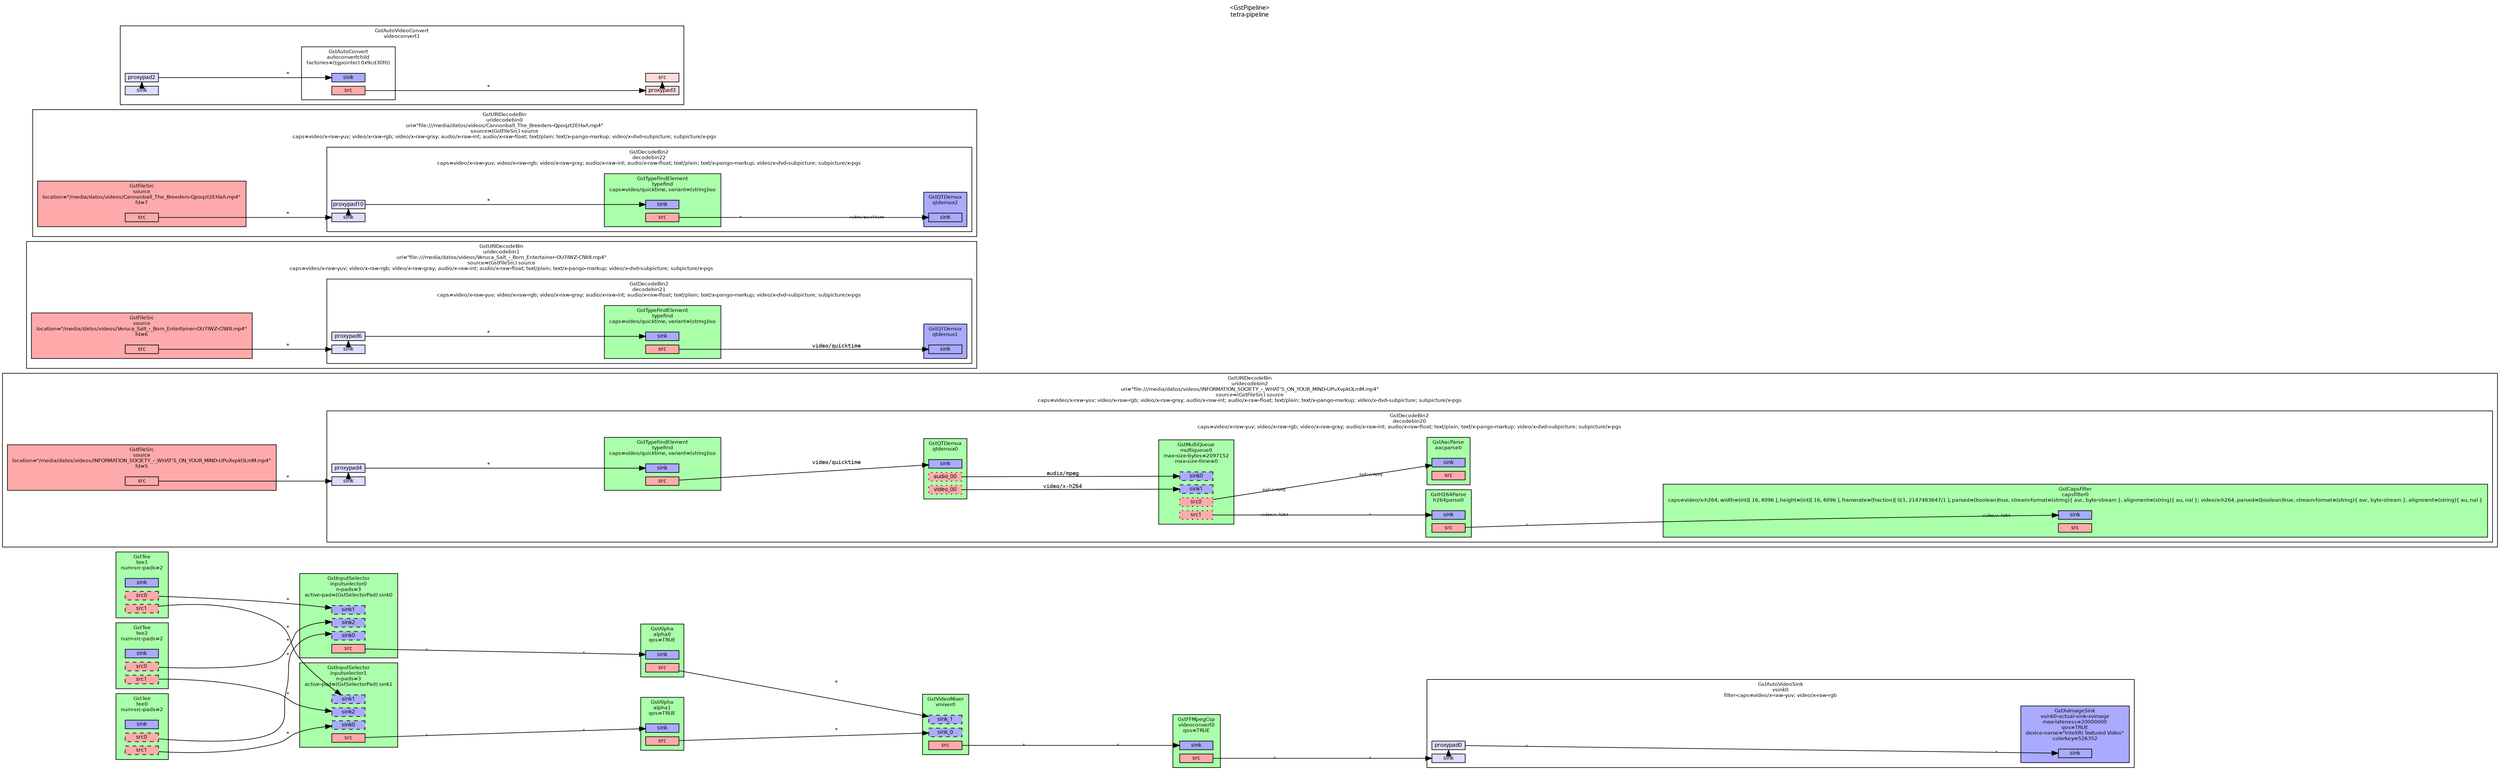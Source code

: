 digraph pipeline {
  rankdir=LR;
  fontname="sans";
  fontsize="10";
  labelloc=t;
  nodesep=.1;
  ranksep=.2;
  label="<GstPipeline>\ntetra-pipeline";
  node [style=filled, shape=box, fontsize="9", fontname="sans", margin="0.0,0.0"];
  edge [labelfontsize="6", fontsize="9", fontname="monospace"];

  subgraph cluster_tee2_0x9cb4178 {
    fontname="Bitstream Vera Sans";
    fontsize="8";
    style=filled;
    color=black;

    label="GstTee\ntee2\nnum-src-pads=2";
    tee2_0x9cb4178_sink_0x9ca1640 [color=black, fillcolor="#aaaaff", label="sink", height="0.2", style="filled,solid"];
    tee2_0x9cb4178_src1_0x9cb7010 [color=black, fillcolor="#ffaaaa", label="src1", height="0.2", style="filled,dashed"];
    tee2_0x9cb4178_src0_0x9ca1708 [color=black, fillcolor="#ffaaaa", label="src0", height="0.2", style="filled,dashed"];
    fillcolor="#aaffaa";
  }

  tee2_0x9cb4178_src1_0x9cb7010 -> inputselector1_0x9c891b8_sink2_0x9cb5698 [label="*"]
  tee2_0x9cb4178_src0_0x9ca1708 -> inputselector0_0x9c890b8_sink2_0x9cb5558 [label="*"]
  subgraph cluster_uridecodebin2_0x9cb32a8 {
    fontname="Bitstream Vera Sans";
    fontsize="8";
    style=filled;
    color=black;

    label="GstURIDecodeBin\nuridecodebin2\nuri=\"file:///media/datos/videos/INFORMATION_SOCIETY_-_WHAT'S_ON_YOUR_MIND-UPuXvpkOLmM.mp4\"\nsource=(GstFileSrc) source\ncaps=video/x-raw-yuv; video/x-raw-rgb; video/x-raw-gray; audio/x-raw-int; audio/x-raw-float; text/plain; text/x-pango-markup; video/x-dvd-subpicture; subpicture/x-pgs";
    fillcolor="#ffffff";
    subgraph cluster_decodebin20_0x9cb57d8 {
      fontname="Bitstream Vera Sans";
      fontsize="8";
      style=filled;
      color=black;

      label="GstDecodeBin2\ndecodebin20\ncaps=video/x-raw-yuv; video/x-raw-rgb; video/x-raw-gray; audio/x-raw-int; audio/x-raw-float; text/plain; text/x-pango-markup; video/x-dvd-subpicture; subpicture/x-pgs";
      _proxypad4_0x9c8cb58 [color=black, fillcolor="#ddddff", label="proxypad4", height="0.2", style="filled,solid"];
    decodebin20_0x9cb57d8_sink_0x9c8bf00 -> _proxypad4_0x9c8cb58 [style=dashed, minlen=0]
      decodebin20_0x9cb57d8_sink_0x9c8bf00 [color=black, fillcolor="#ddddff", label="sink", height="0.2", style="filled,solid"];
      fillcolor="#ffffff";
      subgraph cluster_capsfilter0_0xb5516088 {
        fontname="Bitstream Vera Sans";
        fontsize="8";
        style=filled;
        color=black;

        label="GstCapsFilter\ncapsfilter0\ncaps=video/x-h264, width=(int)[ 16, 4096 ], height=(int)[ 16, 4096 ], framerate=(fraction)[ 0/1, 2147483647/1 ], parsed=(boolean)true, stream-format=(string){ avc, byte-stream }, alignment=(string){ au, nal }; video/x-h264, parsed=(boolean)true, stream-format=(string){ avc, byte-stream }, alignment=(string){ au, nal }";
        capsfilter0_0xb5516088_sink_0xb5512010 [color=black, fillcolor="#aaaaff", label="sink", height="0.2", style="filled,solid"];
        capsfilter0_0xb5516088_src_0xb55120d8 [color=black, fillcolor="#ffaaaa", label="src", height="0.2", style="filled,solid"];
        fillcolor="#aaffaa";
      }

      subgraph cluster_h264parse0_0xb5511060 {
        fontname="Bitstream Vera Sans";
        fontsize="8";
        style=filled;
        color=black;

        label="GstH264Parse\nh264parse0";
        h264parse0_0xb5511060_sink_0x9d15640 [color=black, fillcolor="#aaaaff", label="sink", height="0.2", style="filled,solid"];
        h264parse0_0xb5511060_src_0x9d15708 [color=black, fillcolor="#ffaaaa", label="src", height="0.2", style="filled,solid"];
        fillcolor="#aaffaa";
      }

      h264parse0_0xb5511060_src_0x9d15708 -> capsfilter0_0xb5516088_sink_0xb5512010 [labeldistance="10", labelangle="0", label="                                                  ", headlabel="video/x-h264", taillabel="*"]
      subgraph cluster_aacparse0_0xb550c150 {
        fontname="Bitstream Vera Sans";
        fontsize="8";
        style=filled;
        color=black;

        label="GstAacParse\naacparse0";
        aacparse0_0xb550c150_sink_0x9cd83f0 [color=black, fillcolor="#aaaaff", label="sink", height="0.2", style="filled,solid"];
        aacparse0_0xb550c150_src_0x9cd84b8 [color=black, fillcolor="#ffaaaa", label="src", height="0.2", style="filled,solid"];
        fillcolor="#aaffaa";
      }

      subgraph cluster_multiqueue0_0x9cb1460 {
        fontname="Bitstream Vera Sans";
        fontsize="8";
        style=filled;
        color=black;

        label="GstMultiQueue\nmultiqueue0\nmax-size-bytes=2097152\nmax-size-time=0";
        multiqueue0_0x9cb1460_sink1_0x9cd8648 [color=black, fillcolor="#aaaaff", label="sink1", height="0.2", style="filled,dashed"];
        multiqueue0_0x9cb1460_sink0_0x9cd8260 [color=black, fillcolor="#aaaaff", label="sink0", height="0.2", style="filled,dashed"];
        multiqueue0_0x9cb1460_src1_0x9cd8710 [color=black, fillcolor="#ffaaaa", label="src1", height="0.2", style="filled,dotted"];
        multiqueue0_0x9cb1460_src0_0x9cd8328 [color=black, fillcolor="#ffaaaa", label="src0", height="0.2", style="filled,dotted"];
        fillcolor="#aaffaa";
      }

      multiqueue0_0x9cb1460_src1_0x9cd8710 -> h264parse0_0xb5511060_sink_0x9d15640 [labeldistance="10", labelangle="0", label="                                                  ", headlabel="*", taillabel="video/x-h264"]
      multiqueue0_0x9cb1460_src0_0x9cd8328 -> aacparse0_0xb550c150_sink_0x9cd83f0 [labeldistance="10", labelangle="0", label="                                                  ", headlabel="audio/mpeg", taillabel="audio/mpeg"]
      subgraph cluster_qtdemux0_0x9d0e080 {
        fontname="Bitstream Vera Sans";
        fontsize="8";
        style=filled;
        color=black;

        label="GstQTDemux\nqtdemux0";
        qtdemux0_0x9d0e080_sink_0x9cb74c0 [color=black, fillcolor="#aaaaff", label="sink", height="0.2", style="filled,solid"];
        qtdemux0_0x9d0e080_video_00_0x9cd8580 [color=black, fillcolor="#ffaaaa", label="video_00", height="0.2", style="filled,dotted"];
        qtdemux0_0x9d0e080_audio_00_0x9cd8198 [color=black, fillcolor="#ffaaaa", label="audio_00", height="0.2", style="filled,dotted"];
        fillcolor="#aaffaa";
      }

      qtdemux0_0x9d0e080_video_00_0x9cd8580 -> multiqueue0_0x9cb1460_sink1_0x9cd8648 [label="video/x-h264"]
      qtdemux0_0x9d0e080_audio_00_0x9cd8198 -> multiqueue0_0x9cb1460_sink0_0x9cd8260 [label="audio/mpeg"]
      subgraph cluster_typefind_0x9cd4800 {
        fontname="Bitstream Vera Sans";
        fontsize="8";
        style=filled;
        color=black;

        label="GstTypeFindElement\ntypefind\ncaps=video/quicktime, variant=(string)iso";
        typefind_0x9cd4800_sink_0x9cb7330 [color=black, fillcolor="#aaaaff", label="sink", height="0.2", style="filled,solid"];
        typefind_0x9cd4800_src_0x9cb73f8 [color=black, fillcolor="#ffaaaa", label="src", height="0.2", style="filled,solid"];
        fillcolor="#aaffaa";
      }

      typefind_0x9cd4800_src_0x9cb73f8 -> qtdemux0_0x9d0e080_sink_0x9cb74c0 [label="video/quicktime"]
      _proxypad4_0x9c8cb58 -> typefind_0x9cd4800_sink_0x9cb7330 [label="*"]
    }

    subgraph cluster_source_0x9cd6010 {
      fontname="Bitstream Vera Sans";
      fontsize="8";
      style=filled;
      color=black;

      label="GstFileSrc\nsource\nlocation=\"/media/datos/videos/INFORMATION_SOCIETY_-_WHAT'S_ON_YOUR_MIND-UPuXvpkOLmM.mp4\"\nfd=5";
      source_0x9cd6010_src_0x9c8a1a0 [color=black, fillcolor="#ffaaaa", label="src", height="0.2", style="filled,solid"];
      fillcolor="#ffaaaa";
    }

    source_0x9cd6010_src_0x9c8a1a0 -> decodebin20_0x9cb57d8_sink_0x9c8bf00 [label="*"]
  }

  subgraph cluster_tee1_0x9cb40c8 {
    fontname="Bitstream Vera Sans";
    fontsize="8";
    style=filled;
    color=black;

    label="GstTee\ntee1\nnum-src-pads=2";
    tee1_0x9cb40c8_sink_0x9ca13e8 [color=black, fillcolor="#aaaaff", label="sink", height="0.2", style="filled,solid"];
    tee1_0x9cb40c8_src1_0x9ca1578 [color=black, fillcolor="#ffaaaa", label="src1", height="0.2", style="filled,dashed"];
    tee1_0x9cb40c8_src0_0x9ca14b0 [color=black, fillcolor="#ffaaaa", label="src0", height="0.2", style="filled,dashed"];
    fillcolor="#aaffaa";
  }

  tee1_0x9cb40c8_src1_0x9ca1578 -> inputselector1_0x9c891b8_sink1_0x9cb5418 [label="*"]
  tee1_0x9cb40c8_src0_0x9ca14b0 -> inputselector0_0x9c890b8_sink1_0x9cb52d8 [label="*"]
  subgraph cluster_uridecodebin1_0x9cb3158 {
    fontname="Bitstream Vera Sans";
    fontsize="8";
    style=filled;
    color=black;

    label="GstURIDecodeBin\nuridecodebin1\nuri=\"file:///media/datos/videos/Veruca_Salt_-_Born_Entertainer-OU7IWZ-ClW8.mp4\"\nsource=(GstFileSrc) source\ncaps=video/x-raw-yuv; video/x-raw-rgb; video/x-raw-gray; audio/x-raw-int; audio/x-raw-float; text/plain; text/x-pango-markup; video/x-dvd-subpicture; subpicture/x-pgs";
    fillcolor="#ffffff";
    subgraph cluster_decodebin21_0x9cb5918 {
      fontname="Bitstream Vera Sans";
      fontsize="8";
      style=filled;
      color=black;

      label="GstDecodeBin2\ndecodebin21\ncaps=video/x-raw-yuv; video/x-raw-rgb; video/x-raw-gray; audio/x-raw-int; audio/x-raw-float; text/plain; text/x-pango-markup; video/x-dvd-subpicture; subpicture/x-pgs";
      _proxypad6_0x9c8ccf8 [color=black, fillcolor="#ddddff", label="proxypad6", height="0.2", style="filled,solid"];
    decodebin21_0x9cb5918_sink_0x9cb1000 -> _proxypad6_0x9c8ccf8 [style=dashed, minlen=0]
      decodebin21_0x9cb5918_sink_0x9cb1000 [color=black, fillcolor="#ddddff", label="sink", height="0.2", style="filled,solid"];
      fillcolor="#ffffff";
      subgraph cluster_qtdemux1_0x9d0e230 {
        fontname="Bitstream Vera Sans";
        fontsize="8";
        style=filled;
        color=black;

        label="GstQTDemux\nqtdemux1";
        qtdemux1_0x9d0e230_sink_0x9cd8008 [color=black, fillcolor="#aaaaff", label="sink", height="0.2", style="filled,solid"];
        fillcolor="#aaaaff";
      }

      subgraph cluster_typefind_0x9cd48a8 {
        fontname="Bitstream Vera Sans";
        fontsize="8";
        style=filled;
        color=black;

        label="GstTypeFindElement\ntypefind\ncaps=video/quicktime, variant=(string)iso";
        typefind_0x9cd48a8_sink_0x9cb7650 [color=black, fillcolor="#aaaaff", label="sink", height="0.2", style="filled,solid"];
        typefind_0x9cd48a8_src_0x9cb7718 [color=black, fillcolor="#ffaaaa", label="src", height="0.2", style="filled,solid"];
        fillcolor="#aaffaa";
      }

      typefind_0x9cd48a8_src_0x9cb7718 -> qtdemux1_0x9d0e230_sink_0x9cd8008 [label="video/quicktime"]
      _proxypad6_0x9c8ccf8 -> typefind_0x9cd48a8_sink_0x9cb7650 [label="*"]
    }

    subgraph cluster_source_0x9cd6218 {
      fontname="Bitstream Vera Sans";
      fontsize="8";
      style=filled;
      color=black;

      label="GstFileSrc\nsource\nlocation=\"/media/datos/videos/Veruca_Salt_-_Born_Entertainer-OU7IWZ-ClW8.mp4\"\nfd=6";
      source_0x9cd6218_src_0x9cb7588 [color=black, fillcolor="#ffaaaa", label="src", height="0.2", style="filled,solid"];
      fillcolor="#ffaaaa";
    }

    source_0x9cd6218_src_0x9cb7588 -> decodebin21_0x9cb5918_sink_0x9cb1000 [label="*"]
  }

  subgraph cluster_tee0_0x9cb4018 {
    fontname="Bitstream Vera Sans";
    fontsize="8";
    style=filled;
    color=black;

    label="GstTee\ntee0\nnum-src-pads=2";
    tee0_0x9cb4018_sink_0x9ca1190 [color=black, fillcolor="#aaaaff", label="sink", height="0.2", style="filled,solid"];
    tee0_0x9cb4018_src1_0x9ca1320 [color=black, fillcolor="#ffaaaa", label="src1", height="0.2", style="filled,dashed"];
    tee0_0x9cb4018_src0_0x9ca1258 [color=black, fillcolor="#ffaaaa", label="src0", height="0.2", style="filled,dashed"];
    fillcolor="#aaffaa";
  }

  tee0_0x9cb4018_src1_0x9ca1320 -> inputselector1_0x9c891b8_sink0_0x9cb5198 [label="*"]
  tee0_0x9cb4018_src0_0x9ca1258 -> inputselector0_0x9c890b8_sink0_0x9cb5058 [label="*"]
  subgraph cluster_uridecodebin0_0x9cb3008 {
    fontname="Bitstream Vera Sans";
    fontsize="8";
    style=filled;
    color=black;

    label="GstURIDecodeBin\nuridecodebin0\nuri=\"file:///media/datos/videos/Cannonball_The_Breeders-Qpoqzt2EHaA.mp4\"\nsource=(GstFileSrc) source\ncaps=video/x-raw-yuv; video/x-raw-rgb; video/x-raw-gray; audio/x-raw-int; audio/x-raw-float; text/plain; text/x-pango-markup; video/x-dvd-subpicture; subpicture/x-pgs";
    fillcolor="#ffffff";
    subgraph cluster_decodebin22_0x9cb5a58 {
      fontname="Bitstream Vera Sans";
      fontsize="8";
      style=filled;
      color=black;

      label="GstDecodeBin2\ndecodebin22\ncaps=video/x-raw-yuv; video/x-raw-rgb; video/x-raw-gray; audio/x-raw-int; audio/x-raw-float; text/plain; text/x-pango-markup; video/x-dvd-subpicture; subpicture/x-pgs";
      _proxypad10_0x9c8cc28 [color=black, fillcolor="#ddddff", label="proxypad10", height="0.2", style="filled,solid"];
    decodebin22_0x9cb5a58_sink_0x9cb10e0 -> _proxypad10_0x9c8cc28 [style=dashed, minlen=0]
      decodebin22_0x9cb5a58_sink_0x9cb10e0 [color=black, fillcolor="#ddddff", label="sink", height="0.2", style="filled,solid"];
      fillcolor="#ffffff";
      subgraph cluster_qtdemux2_0x9d0e3e0 {
        fontname="Bitstream Vera Sans";
        fontsize="8";
        style=filled;
        color=black;

        label="GstQTDemux\nqtdemux2";
        qtdemux2_0x9d0e3e0_sink_0x9d15190 [color=black, fillcolor="#aaaaff", label="sink", height="0.2", style="filled,solid"];
        fillcolor="#aaaaff";
      }

      subgraph cluster_typefind_0x9cd4950 {
        fontname="Bitstream Vera Sans";
        fontsize="8";
        style=filled;
        color=black;

        label="GstTypeFindElement\ntypefind\ncaps=video/quicktime, variant=(string)iso";
        typefind_0x9cd4950_sink_0x9d15000 [color=black, fillcolor="#aaaaff", label="sink", height="0.2", style="filled,solid"];
        typefind_0x9cd4950_src_0x9d150c8 [color=black, fillcolor="#ffaaaa", label="src", height="0.2", style="filled,solid"];
        fillcolor="#aaffaa";
      }

      typefind_0x9cd4950_src_0x9d150c8 -> qtdemux2_0x9d0e3e0_sink_0x9d15190 [labeldistance="10", labelangle="0", label="                                                  ", headlabel="video/quicktime", taillabel="*"]
      _proxypad10_0x9c8cc28 -> typefind_0x9cd4950_sink_0x9d15000 [label="*"]
    }

    subgraph cluster_source_0x9cd6420 {
      fontname="Bitstream Vera Sans";
      fontsize="8";
      style=filled;
      color=black;

      label="GstFileSrc\nsource\nlocation=\"/media/datos/videos/Cannonball_The_Breeders-Qpoqzt2EHaA.mp4\"\nfd=7";
      source_0x9cd6420_src_0x9cd80d0 [color=black, fillcolor="#ffaaaa", label="src", height="0.2", style="filled,solid"];
      fillcolor="#ffaaaa";
    }

    source_0x9cd6420_src_0x9cd80d0 -> decodebin22_0x9cb5a58_sink_0x9cb10e0 [label="*"]
  }

  subgraph cluster_videoconvert1_0x9c8bb80 {
    fontname="Bitstream Vera Sans";
    fontsize="8";
    style=filled;
    color=black;

    label="GstAutoVideoConvert\nvideoconvert1";
    _proxypad2_0x9c8c9b8 [color=black, fillcolor="#ddddff", label="proxypad2", height="0.2", style="filled,solid"];
  videoconvert1_0x9c8bb80_sink_0x9c8bc60 -> _proxypad2_0x9c8c9b8 [style=dashed, minlen=0]
    videoconvert1_0x9c8bb80_sink_0x9c8bc60 [color=black, fillcolor="#ddddff", label="sink", height="0.2", style="filled,solid"];
    _proxypad3_0x9c8ca88 [color=black, fillcolor="#ffdddd", label="proxypad3", height="0.2", style="filled,solid"];
  _proxypad3_0x9c8ca88 -> videoconvert1_0x9c8bb80_src_0x9c8bd40 [style=dashed, minlen=0]
    videoconvert1_0x9c8bb80_src_0x9c8bd40 [color=black, fillcolor="#ffdddd", label="src", height="0.2", style="filled,solid"];
    fillcolor="#ffffff";
    subgraph cluster_autoconvertchild_0x9cd3038 {
      fontname="Bitstream Vera Sans";
      fontsize="8";
      style=filled;
      color=black;

      label="GstAutoConvert\nautoconvertchild\nfactories=((gpointer) 0x9cd30f0)";
      autoconvertchild_0x9cd3038_sink_0x9cb71a0 [color=black, fillcolor="#aaaaff", label="sink", height="0.2", style="filled,solid"];
      autoconvertchild_0x9cd3038_src_0x9cb7268 [color=black, fillcolor="#ffaaaa", label="src", height="0.2", style="filled,solid"];
      fillcolor="#ffffff";
    }

    autoconvertchild_0x9cd3038_src_0x9cb7268 -> _proxypad3_0x9c8ca88 [label="*"]
    _proxypad2_0x9c8c9b8 -> autoconvertchild_0x9cd3038_sink_0x9cb71a0 [label="*"]
  }

  subgraph cluster_videoconvert0_0x9cac068 {
    fontname="Bitstream Vera Sans";
    fontsize="8";
    style=filled;
    color=black;

    label="GstFFMpegCsp\nvideoconvert0\nqos=TRUE";
    videoconvert0_0x9cac068_sink_0x9c8a718 [color=black, fillcolor="#aaaaff", label="sink", height="0.2", style="filled,solid"];
    videoconvert0_0x9cac068_src_0x9ca1000 [color=black, fillcolor="#ffaaaa", label="src", height="0.2", style="filled,solid"];
    fillcolor="#aaffaa";
  }

  videoconvert0_0x9cac068_src_0x9ca1000 -> vsink0_0x9c8b800_sink_0x9c8b8e0 [labeldistance="10", labelangle="0", label="                                                  ", headlabel="*", taillabel="*"]
  subgraph cluster_alpha1_0x9ca2310 {
    fontname="Bitstream Vera Sans";
    fontsize="8";
    style=filled;
    color=black;

    label="GstAlpha\nalpha1\nqos=TRUE";
    alpha1_0x9ca2310_sink_0x9c8a588 [color=black, fillcolor="#aaaaff", label="sink", height="0.2", style="filled,solid"];
    alpha1_0x9ca2310_src_0x9c8a650 [color=black, fillcolor="#ffaaaa", label="src", height="0.2", style="filled,solid"];
    fillcolor="#aaffaa";
  }

  alpha1_0x9ca2310_src_0x9c8a650 -> vmixer0_0x9c98050_sink_0_0x9c892b8 [label="*"]
  subgraph cluster_alpha0_0x9ca20e0 {
    fontname="Bitstream Vera Sans";
    fontsize="8";
    style=filled;
    color=black;

    label="GstAlpha\nalpha0\nqos=TRUE";
    alpha0_0x9ca20e0_sink_0x9c8a3f8 [color=black, fillcolor="#aaaaff", label="sink", height="0.2", style="filled,solid"];
    alpha0_0x9ca20e0_src_0x9c8a4c0 [color=black, fillcolor="#ffaaaa", label="src", height="0.2", style="filled,solid"];
    fillcolor="#aaffaa";
  }

  alpha0_0x9ca20e0_src_0x9c8a4c0 -> vmixer0_0x9c98050_sink_1_0x9c893b8 [label="*"]
  subgraph cluster_vmixer0_0x9c98050 {
    fontname="Bitstream Vera Sans";
    fontsize="8";
    style=filled;
    color=black;

    label="GstVideoMixer\nvmixer0";
    vmixer0_0x9c98050_sink_1_0x9c893b8 [color=black, fillcolor="#aaaaff", label="sink_1", height="0.2", style="filled,dashed"];
    vmixer0_0x9c98050_sink_0_0x9c892b8 [color=black, fillcolor="#aaaaff", label="sink_0", height="0.2", style="filled,dashed"];
    vmixer0_0x9c98050_src_0x9c8a330 [color=black, fillcolor="#ffaaaa", label="src", height="0.2", style="filled,solid"];
    fillcolor="#aaffaa";
  }

  vmixer0_0x9c98050_src_0x9c8a330 -> videoconvert0_0x9cac068_sink_0x9c8a718 [labeldistance="10", labelangle="0", label="                                                  ", headlabel="*", taillabel="*"]
  subgraph cluster_vsink0_0x9c8b800 {
    fontname="Bitstream Vera Sans";
    fontsize="8";
    style=filled;
    color=black;

    label="GstAutoVideoSink\nvsink0\nfilter-caps=video/x-raw-yuv; video/x-raw-rgb";
    _proxypad0_0x9c8c818 [color=black, fillcolor="#ddddff", label="proxypad0", height="0.2", style="filled,solid"];
  vsink0_0x9c8b800_sink_0x9c8b8e0 -> _proxypad0_0x9c8c818 [style=dashed, minlen=0]
    vsink0_0x9c8b800_sink_0x9c8b8e0 [color=black, fillcolor="#ddddff", label="sink", height="0.2", style="filled,solid"];
    fillcolor="#ffffff";
    subgraph cluster_vsink0_actual_sink_xvimage_0x9cc5c00 {
      fontname="Bitstream Vera Sans";
      fontsize="8";
      style=filled;
      color=black;

      label="GstXvImageSink\nvsink0-actual-sink-xvimage\nmax-lateness=20000000\nqos=TRUE\ndevice-name=\"Intel(R) Textured Video\"\ncolorkey=526352";
      vsink0_actual_sink_xvimage_0x9cc5c00_sink_0x9cb70d8 [color=black, fillcolor="#aaaaff", label="sink", height="0.2", style="filled,solid"];
      fillcolor="#aaaaff";
    }

    _proxypad0_0x9c8c818 -> vsink0_actual_sink_xvimage_0x9cc5c00_sink_0x9cb70d8 [labeldistance="10", labelangle="0", label="                                                  ", headlabel="*", taillabel="*"]
  }

  subgraph cluster_inputselector1_0x9c891b8 {
    fontname="Bitstream Vera Sans";
    fontsize="8";
    style=filled;
    color=black;

    label="GstInputSelector\ninputselector1\nn-pads=3\nactive-pad=(GstSelectorPad) sink1";
    inputselector1_0x9c891b8_sink2_0x9cb5698 [color=black, fillcolor="#aaaaff", label="sink2", height="0.2", style="filled,dashed"];
    inputselector1_0x9c891b8_sink1_0x9cb5418 [color=black, fillcolor="#aaaaff", label="sink1", height="0.2", style="filled,dashed"];
    inputselector1_0x9c891b8_sink0_0x9cb5198 [color=black, fillcolor="#aaaaff", label="sink0", height="0.2", style="filled,dashed"];
    inputselector1_0x9c891b8_src_0x9c8a0d8 [color=black, fillcolor="#ffaaaa", label="src", height="0.2", style="filled,solid"];
    fillcolor="#aaffaa";
  }

  inputselector1_0x9c891b8_src_0x9c8a0d8 -> alpha1_0x9ca2310_sink_0x9c8a588 [labeldistance="10", labelangle="0", label="                                                  ", headlabel="*", taillabel="*"]
  subgraph cluster_inputselector0_0x9c890b8 {
    fontname="Bitstream Vera Sans";
    fontsize="8";
    style=filled;
    color=black;

    label="GstInputSelector\ninputselector0\nn-pads=3\nactive-pad=(GstSelectorPad) sink0";
    inputselector0_0x9c890b8_sink2_0x9cb5558 [color=black, fillcolor="#aaaaff", label="sink2", height="0.2", style="filled,dashed"];
    inputselector0_0x9c890b8_sink1_0x9cb52d8 [color=black, fillcolor="#aaaaff", label="sink1", height="0.2", style="filled,dashed"];
    inputselector0_0x9c890b8_sink0_0x9cb5058 [color=black, fillcolor="#aaaaff", label="sink0", height="0.2", style="filled,dashed"];
    inputselector0_0x9c890b8_src_0x9c8a010 [color=black, fillcolor="#ffaaaa", label="src", height="0.2", style="filled,solid"];
    fillcolor="#aaffaa";
  }

  inputselector0_0x9c890b8_src_0x9c8a010 -> alpha0_0x9ca20e0_sink_0x9c8a3f8 [labeldistance="10", labelangle="0", label="                                                  ", headlabel="*", taillabel="*"]
}
